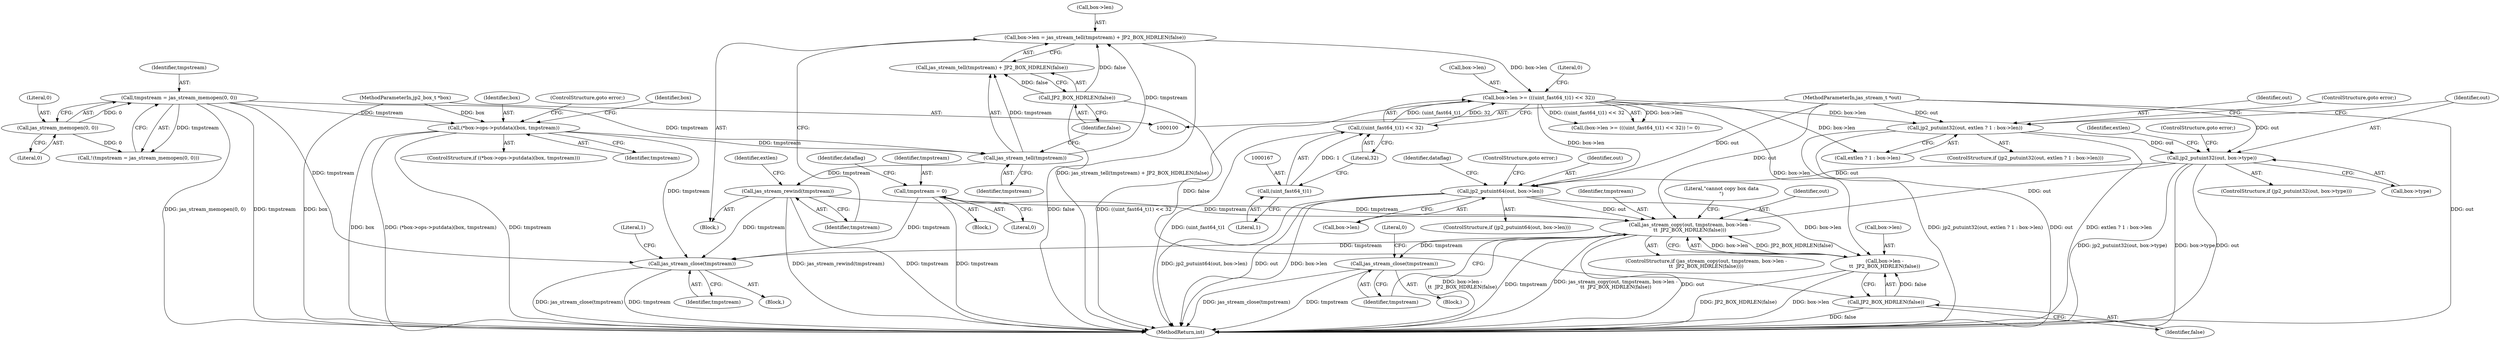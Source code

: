 digraph "0_jasper_e96fc4fdd525fa0ede28074a7e2b1caf94b58b0d_1@API" {
"1000205" [label="(Call,jas_stream_copy(out, tmpstream, box->len -\n\t\t  JP2_BOX_HDRLEN(false)))"];
"1000194" [label="(Call,jp2_putuint64(out, box->len))"];
"1000183" [label="(Call,jp2_putuint32(out, box->type))"];
"1000172" [label="(Call,jp2_putuint32(out, extlen ? 1 : box->len))"];
"1000102" [label="(MethodParameterIn,jas_stream_t *out)"];
"1000161" [label="(Call,box->len >= (((uint_fast64_t)1) << 32))"];
"1000147" [label="(Call,box->len = jas_stream_tell(tmpstream) + JP2_BOX_HDRLEN(false))"];
"1000152" [label="(Call,jas_stream_tell(tmpstream))"];
"1000142" [label="(Call,(*box->ops->putdata)(box, tmpstream))"];
"1000101" [label="(MethodParameterIn,jp2_box_t *box)"];
"1000127" [label="(Call,tmpstream = jas_stream_memopen(0, 0))"];
"1000129" [label="(Call,jas_stream_memopen(0, 0))"];
"1000154" [label="(Call,JP2_BOX_HDRLEN(false))"];
"1000165" [label="(Call,((uint_fast64_t)1) << 32)"];
"1000166" [label="(Call,(uint_fast64_t)1)"];
"1000107" [label="(Call,tmpstream = 0)"];
"1000156" [label="(Call,jas_stream_rewind(tmpstream))"];
"1000208" [label="(Call,box->len -\n\t\t  JP2_BOX_HDRLEN(false))"];
"1000212" [label="(Call,JP2_BOX_HDRLEN(false))"];
"1000218" [label="(Call,jas_stream_close(tmpstream))"];
"1000226" [label="(Call,jas_stream_close(tmpstream))"];
"1000205" [label="(Call,jas_stream_copy(out, tmpstream, box->len -\n\t\t  JP2_BOX_HDRLEN(false)))"];
"1000154" [label="(Call,JP2_BOX_HDRLEN(false))"];
"1000128" [label="(Identifier,tmpstream)"];
"1000168" [label="(Literal,1)"];
"1000142" [label="(Call,(*box->ops->putdata)(box, tmpstream))"];
"1000189" [label="(ControlStructure,goto error;)"];
"1000148" [label="(Call,box->len)"];
"1000101" [label="(MethodParameterIn,jp2_box_t *box)"];
"1000195" [label="(Identifier,out)"];
"1000227" [label="(Identifier,tmpstream)"];
"1000185" [label="(Call,box->type)"];
"1000193" [label="(ControlStructure,if (jp2_putuint64(out, box->len)))"];
"1000208" [label="(Call,box->len -\n\t\t  JP2_BOX_HDRLEN(false))"];
"1000182" [label="(ControlStructure,if (jp2_putuint32(out, box->type)))"];
"1000149" [label="(Identifier,box)"];
"1000109" [label="(Literal,0)"];
"1000196" [label="(Call,box->len)"];
"1000203" [label="(Block,)"];
"1000155" [label="(Identifier,false)"];
"1000169" [label="(Literal,32)"];
"1000216" [label="(Literal,\"cannot copy box data\n\")"];
"1000226" [label="(Call,jas_stream_close(tmpstream))"];
"1000218" [label="(Call,jas_stream_close(tmpstream))"];
"1000174" [label="(Call,extlen ? 1 : box->len)"];
"1000171" [label="(ControlStructure,if (jp2_putuint32(out, extlen ? 1 : box->len)))"];
"1000206" [label="(Identifier,out)"];
"1000170" [label="(Literal,0)"];
"1000152" [label="(Call,jas_stream_tell(tmpstream))"];
"1000166" [label="(Call,(uint_fast64_t)1)"];
"1000108" [label="(Identifier,tmpstream)"];
"1000159" [label="(Identifier,extlen)"];
"1000225" [label="(Block,)"];
"1000202" [label="(Identifier,dataflag)"];
"1000162" [label="(Call,box->len)"];
"1000209" [label="(Call,box->len)"];
"1000200" [label="(ControlStructure,goto error;)"];
"1000181" [label="(ControlStructure,goto error;)"];
"1000219" [label="(Identifier,tmpstream)"];
"1000161" [label="(Call,box->len >= (((uint_fast64_t)1) << 32))"];
"1000213" [label="(Identifier,false)"];
"1000151" [label="(Call,jas_stream_tell(tmpstream) + JP2_BOX_HDRLEN(false))"];
"1000131" [label="(Literal,0)"];
"1000204" [label="(ControlStructure,if (jas_stream_copy(out, tmpstream, box->len -\n\t\t  JP2_BOX_HDRLEN(false))))"];
"1000153" [label="(Identifier,tmpstream)"];
"1000144" [label="(Identifier,tmpstream)"];
"1000107" [label="(Call,tmpstream = 0)"];
"1000160" [label="(Call,(box->len >= (((uint_fast64_t)1) << 32)) != 0)"];
"1000143" [label="(Identifier,box)"];
"1000173" [label="(Identifier,out)"];
"1000127" [label="(Call,tmpstream = jas_stream_memopen(0, 0))"];
"1000212" [label="(Call,JP2_BOX_HDRLEN(false))"];
"1000207" [label="(Identifier,tmpstream)"];
"1000165" [label="(Call,((uint_fast64_t)1) << 32)"];
"1000221" [label="(Literal,0)"];
"1000146" [label="(ControlStructure,goto error;)"];
"1000141" [label="(ControlStructure,if ((*box->ops->putdata)(box, tmpstream)))"];
"1000231" [label="(MethodReturn,int)"];
"1000156" [label="(Call,jas_stream_rewind(tmpstream))"];
"1000194" [label="(Call,jp2_putuint64(out, box->len))"];
"1000230" [label="(Literal,1)"];
"1000184" [label="(Identifier,out)"];
"1000191" [label="(Identifier,extlen)"];
"1000103" [label="(Block,)"];
"1000130" [label="(Literal,0)"];
"1000147" [label="(Call,box->len = jas_stream_tell(tmpstream) + JP2_BOX_HDRLEN(false))"];
"1000124" [label="(Block,)"];
"1000183" [label="(Call,jp2_putuint32(out, box->type))"];
"1000157" [label="(Identifier,tmpstream)"];
"1000102" [label="(MethodParameterIn,jas_stream_t *out)"];
"1000126" [label="(Call,!(tmpstream = jas_stream_memopen(0, 0)))"];
"1000129" [label="(Call,jas_stream_memopen(0, 0))"];
"1000111" [label="(Identifier,dataflag)"];
"1000172" [label="(Call,jp2_putuint32(out, extlen ? 1 : box->len))"];
"1000205" -> "1000204"  [label="AST: "];
"1000205" -> "1000208"  [label="CFG: "];
"1000206" -> "1000205"  [label="AST: "];
"1000207" -> "1000205"  [label="AST: "];
"1000208" -> "1000205"  [label="AST: "];
"1000216" -> "1000205"  [label="CFG: "];
"1000219" -> "1000205"  [label="CFG: "];
"1000205" -> "1000231"  [label="DDG: out"];
"1000205" -> "1000231"  [label="DDG: box->len -\n\t\t  JP2_BOX_HDRLEN(false)"];
"1000205" -> "1000231"  [label="DDG: tmpstream"];
"1000205" -> "1000231"  [label="DDG: jas_stream_copy(out, tmpstream, box->len -\n\t\t  JP2_BOX_HDRLEN(false))"];
"1000194" -> "1000205"  [label="DDG: out"];
"1000183" -> "1000205"  [label="DDG: out"];
"1000102" -> "1000205"  [label="DDG: out"];
"1000107" -> "1000205"  [label="DDG: tmpstream"];
"1000156" -> "1000205"  [label="DDG: tmpstream"];
"1000208" -> "1000205"  [label="DDG: box->len"];
"1000208" -> "1000205"  [label="DDG: JP2_BOX_HDRLEN(false)"];
"1000205" -> "1000218"  [label="DDG: tmpstream"];
"1000205" -> "1000226"  [label="DDG: tmpstream"];
"1000194" -> "1000193"  [label="AST: "];
"1000194" -> "1000196"  [label="CFG: "];
"1000195" -> "1000194"  [label="AST: "];
"1000196" -> "1000194"  [label="AST: "];
"1000200" -> "1000194"  [label="CFG: "];
"1000202" -> "1000194"  [label="CFG: "];
"1000194" -> "1000231"  [label="DDG: box->len"];
"1000194" -> "1000231"  [label="DDG: jp2_putuint64(out, box->len)"];
"1000194" -> "1000231"  [label="DDG: out"];
"1000183" -> "1000194"  [label="DDG: out"];
"1000102" -> "1000194"  [label="DDG: out"];
"1000161" -> "1000194"  [label="DDG: box->len"];
"1000194" -> "1000208"  [label="DDG: box->len"];
"1000183" -> "1000182"  [label="AST: "];
"1000183" -> "1000185"  [label="CFG: "];
"1000184" -> "1000183"  [label="AST: "];
"1000185" -> "1000183"  [label="AST: "];
"1000189" -> "1000183"  [label="CFG: "];
"1000191" -> "1000183"  [label="CFG: "];
"1000183" -> "1000231"  [label="DDG: box->type"];
"1000183" -> "1000231"  [label="DDG: out"];
"1000183" -> "1000231"  [label="DDG: jp2_putuint32(out, box->type)"];
"1000172" -> "1000183"  [label="DDG: out"];
"1000102" -> "1000183"  [label="DDG: out"];
"1000172" -> "1000171"  [label="AST: "];
"1000172" -> "1000174"  [label="CFG: "];
"1000173" -> "1000172"  [label="AST: "];
"1000174" -> "1000172"  [label="AST: "];
"1000181" -> "1000172"  [label="CFG: "];
"1000184" -> "1000172"  [label="CFG: "];
"1000172" -> "1000231"  [label="DDG: jp2_putuint32(out, extlen ? 1 : box->len)"];
"1000172" -> "1000231"  [label="DDG: out"];
"1000172" -> "1000231"  [label="DDG: extlen ? 1 : box->len"];
"1000102" -> "1000172"  [label="DDG: out"];
"1000161" -> "1000172"  [label="DDG: box->len"];
"1000102" -> "1000100"  [label="AST: "];
"1000102" -> "1000231"  [label="DDG: out"];
"1000161" -> "1000160"  [label="AST: "];
"1000161" -> "1000165"  [label="CFG: "];
"1000162" -> "1000161"  [label="AST: "];
"1000165" -> "1000161"  [label="AST: "];
"1000170" -> "1000161"  [label="CFG: "];
"1000161" -> "1000231"  [label="DDG: ((uint_fast64_t)1) << 32"];
"1000161" -> "1000160"  [label="DDG: box->len"];
"1000161" -> "1000160"  [label="DDG: ((uint_fast64_t)1) << 32"];
"1000147" -> "1000161"  [label="DDG: box->len"];
"1000165" -> "1000161"  [label="DDG: (uint_fast64_t)1"];
"1000165" -> "1000161"  [label="DDG: 32"];
"1000161" -> "1000174"  [label="DDG: box->len"];
"1000161" -> "1000208"  [label="DDG: box->len"];
"1000147" -> "1000124"  [label="AST: "];
"1000147" -> "1000151"  [label="CFG: "];
"1000148" -> "1000147"  [label="AST: "];
"1000151" -> "1000147"  [label="AST: "];
"1000157" -> "1000147"  [label="CFG: "];
"1000147" -> "1000231"  [label="DDG: jas_stream_tell(tmpstream) + JP2_BOX_HDRLEN(false)"];
"1000152" -> "1000147"  [label="DDG: tmpstream"];
"1000154" -> "1000147"  [label="DDG: false"];
"1000152" -> "1000151"  [label="AST: "];
"1000152" -> "1000153"  [label="CFG: "];
"1000153" -> "1000152"  [label="AST: "];
"1000155" -> "1000152"  [label="CFG: "];
"1000152" -> "1000151"  [label="DDG: tmpstream"];
"1000142" -> "1000152"  [label="DDG: tmpstream"];
"1000127" -> "1000152"  [label="DDG: tmpstream"];
"1000152" -> "1000156"  [label="DDG: tmpstream"];
"1000142" -> "1000141"  [label="AST: "];
"1000142" -> "1000144"  [label="CFG: "];
"1000143" -> "1000142"  [label="AST: "];
"1000144" -> "1000142"  [label="AST: "];
"1000146" -> "1000142"  [label="CFG: "];
"1000149" -> "1000142"  [label="CFG: "];
"1000142" -> "1000231"  [label="DDG: box"];
"1000142" -> "1000231"  [label="DDG: (*box->ops->putdata)(box, tmpstream)"];
"1000142" -> "1000231"  [label="DDG: tmpstream"];
"1000101" -> "1000142"  [label="DDG: box"];
"1000127" -> "1000142"  [label="DDG: tmpstream"];
"1000142" -> "1000226"  [label="DDG: tmpstream"];
"1000101" -> "1000100"  [label="AST: "];
"1000101" -> "1000231"  [label="DDG: box"];
"1000127" -> "1000126"  [label="AST: "];
"1000127" -> "1000129"  [label="CFG: "];
"1000128" -> "1000127"  [label="AST: "];
"1000129" -> "1000127"  [label="AST: "];
"1000126" -> "1000127"  [label="CFG: "];
"1000127" -> "1000231"  [label="DDG: jas_stream_memopen(0, 0)"];
"1000127" -> "1000231"  [label="DDG: tmpstream"];
"1000127" -> "1000126"  [label="DDG: tmpstream"];
"1000129" -> "1000127"  [label="DDG: 0"];
"1000127" -> "1000226"  [label="DDG: tmpstream"];
"1000129" -> "1000131"  [label="CFG: "];
"1000130" -> "1000129"  [label="AST: "];
"1000131" -> "1000129"  [label="AST: "];
"1000129" -> "1000126"  [label="DDG: 0"];
"1000154" -> "1000151"  [label="AST: "];
"1000154" -> "1000155"  [label="CFG: "];
"1000155" -> "1000154"  [label="AST: "];
"1000151" -> "1000154"  [label="CFG: "];
"1000154" -> "1000231"  [label="DDG: false"];
"1000154" -> "1000151"  [label="DDG: false"];
"1000154" -> "1000212"  [label="DDG: false"];
"1000165" -> "1000169"  [label="CFG: "];
"1000166" -> "1000165"  [label="AST: "];
"1000169" -> "1000165"  [label="AST: "];
"1000165" -> "1000231"  [label="DDG: (uint_fast64_t)1"];
"1000166" -> "1000165"  [label="DDG: 1"];
"1000166" -> "1000168"  [label="CFG: "];
"1000167" -> "1000166"  [label="AST: "];
"1000168" -> "1000166"  [label="AST: "];
"1000169" -> "1000166"  [label="CFG: "];
"1000107" -> "1000103"  [label="AST: "];
"1000107" -> "1000109"  [label="CFG: "];
"1000108" -> "1000107"  [label="AST: "];
"1000109" -> "1000107"  [label="AST: "];
"1000111" -> "1000107"  [label="CFG: "];
"1000107" -> "1000231"  [label="DDG: tmpstream"];
"1000107" -> "1000226"  [label="DDG: tmpstream"];
"1000156" -> "1000124"  [label="AST: "];
"1000156" -> "1000157"  [label="CFG: "];
"1000157" -> "1000156"  [label="AST: "];
"1000159" -> "1000156"  [label="CFG: "];
"1000156" -> "1000231"  [label="DDG: tmpstream"];
"1000156" -> "1000231"  [label="DDG: jas_stream_rewind(tmpstream)"];
"1000156" -> "1000226"  [label="DDG: tmpstream"];
"1000208" -> "1000212"  [label="CFG: "];
"1000209" -> "1000208"  [label="AST: "];
"1000212" -> "1000208"  [label="AST: "];
"1000208" -> "1000231"  [label="DDG: box->len"];
"1000208" -> "1000231"  [label="DDG: JP2_BOX_HDRLEN(false)"];
"1000212" -> "1000208"  [label="DDG: false"];
"1000212" -> "1000213"  [label="CFG: "];
"1000213" -> "1000212"  [label="AST: "];
"1000212" -> "1000231"  [label="DDG: false"];
"1000218" -> "1000203"  [label="AST: "];
"1000218" -> "1000219"  [label="CFG: "];
"1000219" -> "1000218"  [label="AST: "];
"1000221" -> "1000218"  [label="CFG: "];
"1000218" -> "1000231"  [label="DDG: tmpstream"];
"1000218" -> "1000231"  [label="DDG: jas_stream_close(tmpstream)"];
"1000226" -> "1000225"  [label="AST: "];
"1000226" -> "1000227"  [label="CFG: "];
"1000227" -> "1000226"  [label="AST: "];
"1000230" -> "1000226"  [label="CFG: "];
"1000226" -> "1000231"  [label="DDG: tmpstream"];
"1000226" -> "1000231"  [label="DDG: jas_stream_close(tmpstream)"];
}
